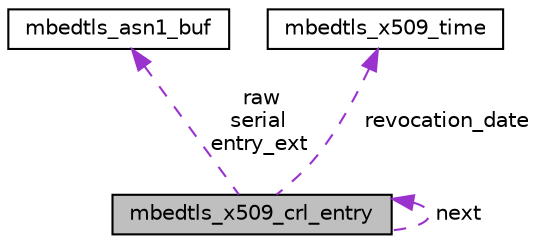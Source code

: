 digraph "mbedtls_x509_crl_entry"
{
  bgcolor="transparent";
  edge [fontname="Helvetica",fontsize="10",labelfontname="Helvetica",labelfontsize="10"];
  node [fontname="Helvetica",fontsize="10",shape=record];
  Node1 [label="mbedtls_x509_crl_entry",height=0.2,width=0.4,color="black", fillcolor="grey75", style="filled", fontcolor="black"];
  Node1 -> Node1 [dir="back",color="darkorchid3",fontsize="10",style="dashed",label=" next" ,fontname="Helvetica"];
  Node2 -> Node1 [dir="back",color="darkorchid3",fontsize="10",style="dashed",label=" raw\nserial\nentry_ext" ,fontname="Helvetica"];
  Node2 [label="mbedtls_asn1_buf",height=0.2,width=0.4,color="black",URL="$structmbedtls__asn1__buf.html"];
  Node3 -> Node1 [dir="back",color="darkorchid3",fontsize="10",style="dashed",label=" revocation_date" ,fontname="Helvetica"];
  Node3 [label="mbedtls_x509_time",height=0.2,width=0.4,color="black",URL="$structmbedtls__x509__time.html"];
}
